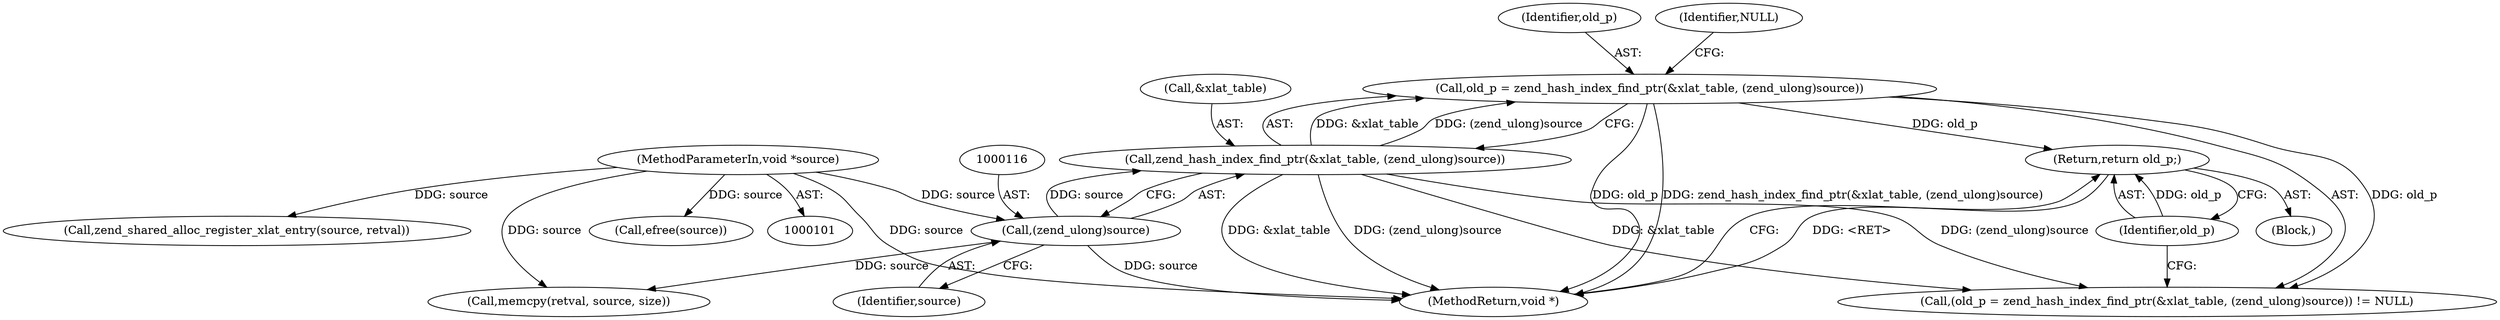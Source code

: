 digraph "0_php_777c39f4042327eac4b63c7ee87dc1c7a09a3115@pointer" {
"1000120" [label="(Return,return old_p;)"];
"1000121" [label="(Identifier,old_p)"];
"1000110" [label="(Call,old_p = zend_hash_index_find_ptr(&xlat_table, (zend_ulong)source))"];
"1000112" [label="(Call,zend_hash_index_find_ptr(&xlat_table, (zend_ulong)source))"];
"1000115" [label="(Call,(zend_ulong)source)"];
"1000102" [label="(MethodParameterIn,void *source)"];
"1000115" [label="(Call,(zend_ulong)source)"];
"1000138" [label="(Call,memcpy(retval, source, size))"];
"1000152" [label="(MethodReturn,void *)"];
"1000109" [label="(Call,(old_p = zend_hash_index_find_ptr(&xlat_table, (zend_ulong)source)) != NULL)"];
"1000111" [label="(Identifier,old_p)"];
"1000117" [label="(Identifier,source)"];
"1000110" [label="(Call,old_p = zend_hash_index_find_ptr(&xlat_table, (zend_ulong)source))"];
"1000112" [label="(Call,zend_hash_index_find_ptr(&xlat_table, (zend_ulong)source))"];
"1000113" [label="(Call,&xlat_table)"];
"1000120" [label="(Return,return old_p;)"];
"1000142" [label="(Call,zend_shared_alloc_register_xlat_entry(source, retval))"];
"1000119" [label="(Block,)"];
"1000118" [label="(Identifier,NULL)"];
"1000121" [label="(Identifier,old_p)"];
"1000102" [label="(MethodParameterIn,void *source)"];
"1000148" [label="(Call,efree(source))"];
"1000120" -> "1000119"  [label="AST: "];
"1000120" -> "1000121"  [label="CFG: "];
"1000121" -> "1000120"  [label="AST: "];
"1000152" -> "1000120"  [label="CFG: "];
"1000120" -> "1000152"  [label="DDG: <RET>"];
"1000121" -> "1000120"  [label="DDG: old_p"];
"1000110" -> "1000120"  [label="DDG: old_p"];
"1000121" -> "1000109"  [label="CFG: "];
"1000110" -> "1000109"  [label="AST: "];
"1000110" -> "1000112"  [label="CFG: "];
"1000111" -> "1000110"  [label="AST: "];
"1000112" -> "1000110"  [label="AST: "];
"1000118" -> "1000110"  [label="CFG: "];
"1000110" -> "1000152"  [label="DDG: old_p"];
"1000110" -> "1000152"  [label="DDG: zend_hash_index_find_ptr(&xlat_table, (zend_ulong)source)"];
"1000110" -> "1000109"  [label="DDG: old_p"];
"1000112" -> "1000110"  [label="DDG: &xlat_table"];
"1000112" -> "1000110"  [label="DDG: (zend_ulong)source"];
"1000112" -> "1000115"  [label="CFG: "];
"1000113" -> "1000112"  [label="AST: "];
"1000115" -> "1000112"  [label="AST: "];
"1000112" -> "1000152"  [label="DDG: (zend_ulong)source"];
"1000112" -> "1000152"  [label="DDG: &xlat_table"];
"1000112" -> "1000109"  [label="DDG: &xlat_table"];
"1000112" -> "1000109"  [label="DDG: (zend_ulong)source"];
"1000115" -> "1000112"  [label="DDG: source"];
"1000115" -> "1000117"  [label="CFG: "];
"1000116" -> "1000115"  [label="AST: "];
"1000117" -> "1000115"  [label="AST: "];
"1000115" -> "1000152"  [label="DDG: source"];
"1000102" -> "1000115"  [label="DDG: source"];
"1000115" -> "1000138"  [label="DDG: source"];
"1000102" -> "1000101"  [label="AST: "];
"1000102" -> "1000152"  [label="DDG: source"];
"1000102" -> "1000138"  [label="DDG: source"];
"1000102" -> "1000142"  [label="DDG: source"];
"1000102" -> "1000148"  [label="DDG: source"];
}
